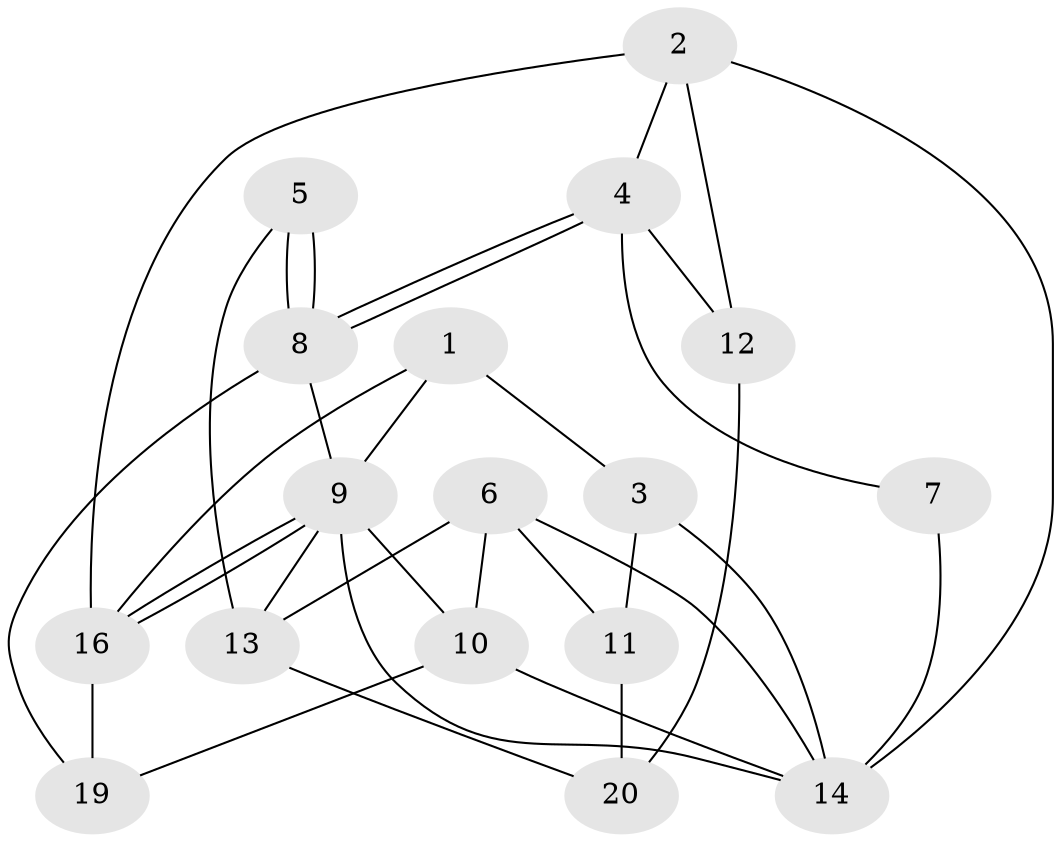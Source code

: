 // Generated by graph-tools (version 1.1) at 2025/46/02/15/25 05:46:28]
// undirected, 17 vertices, 34 edges
graph export_dot {
graph [start="1"]
  node [color=gray90,style=filled];
  1;
  2;
  3;
  4 [super="+15"];
  5;
  6;
  7 [super="+17"];
  8 [super="+15"];
  9;
  10;
  11;
  12;
  13;
  14;
  16 [super="+18"];
  19 [super="+18"];
  20 [super="+17"];
  1 -- 16;
  1 -- 9;
  1 -- 3;
  2 -- 12;
  2 -- 14;
  2 -- 4;
  2 -- 16;
  3 -- 14;
  3 -- 11;
  4 -- 8;
  4 -- 8;
  4 -- 7;
  4 -- 12;
  5 -- 8;
  5 -- 8;
  5 -- 13;
  6 -- 10;
  6 -- 14;
  6 -- 11;
  6 -- 13;
  7 -- 14;
  8 -- 9;
  8 -- 19;
  9 -- 16;
  9 -- 16;
  9 -- 10;
  9 -- 13;
  9 -- 14;
  10 -- 19;
  10 -- 14;
  11 -- 20;
  12 -- 20;
  13 -- 20;
  16 -- 19;
}
